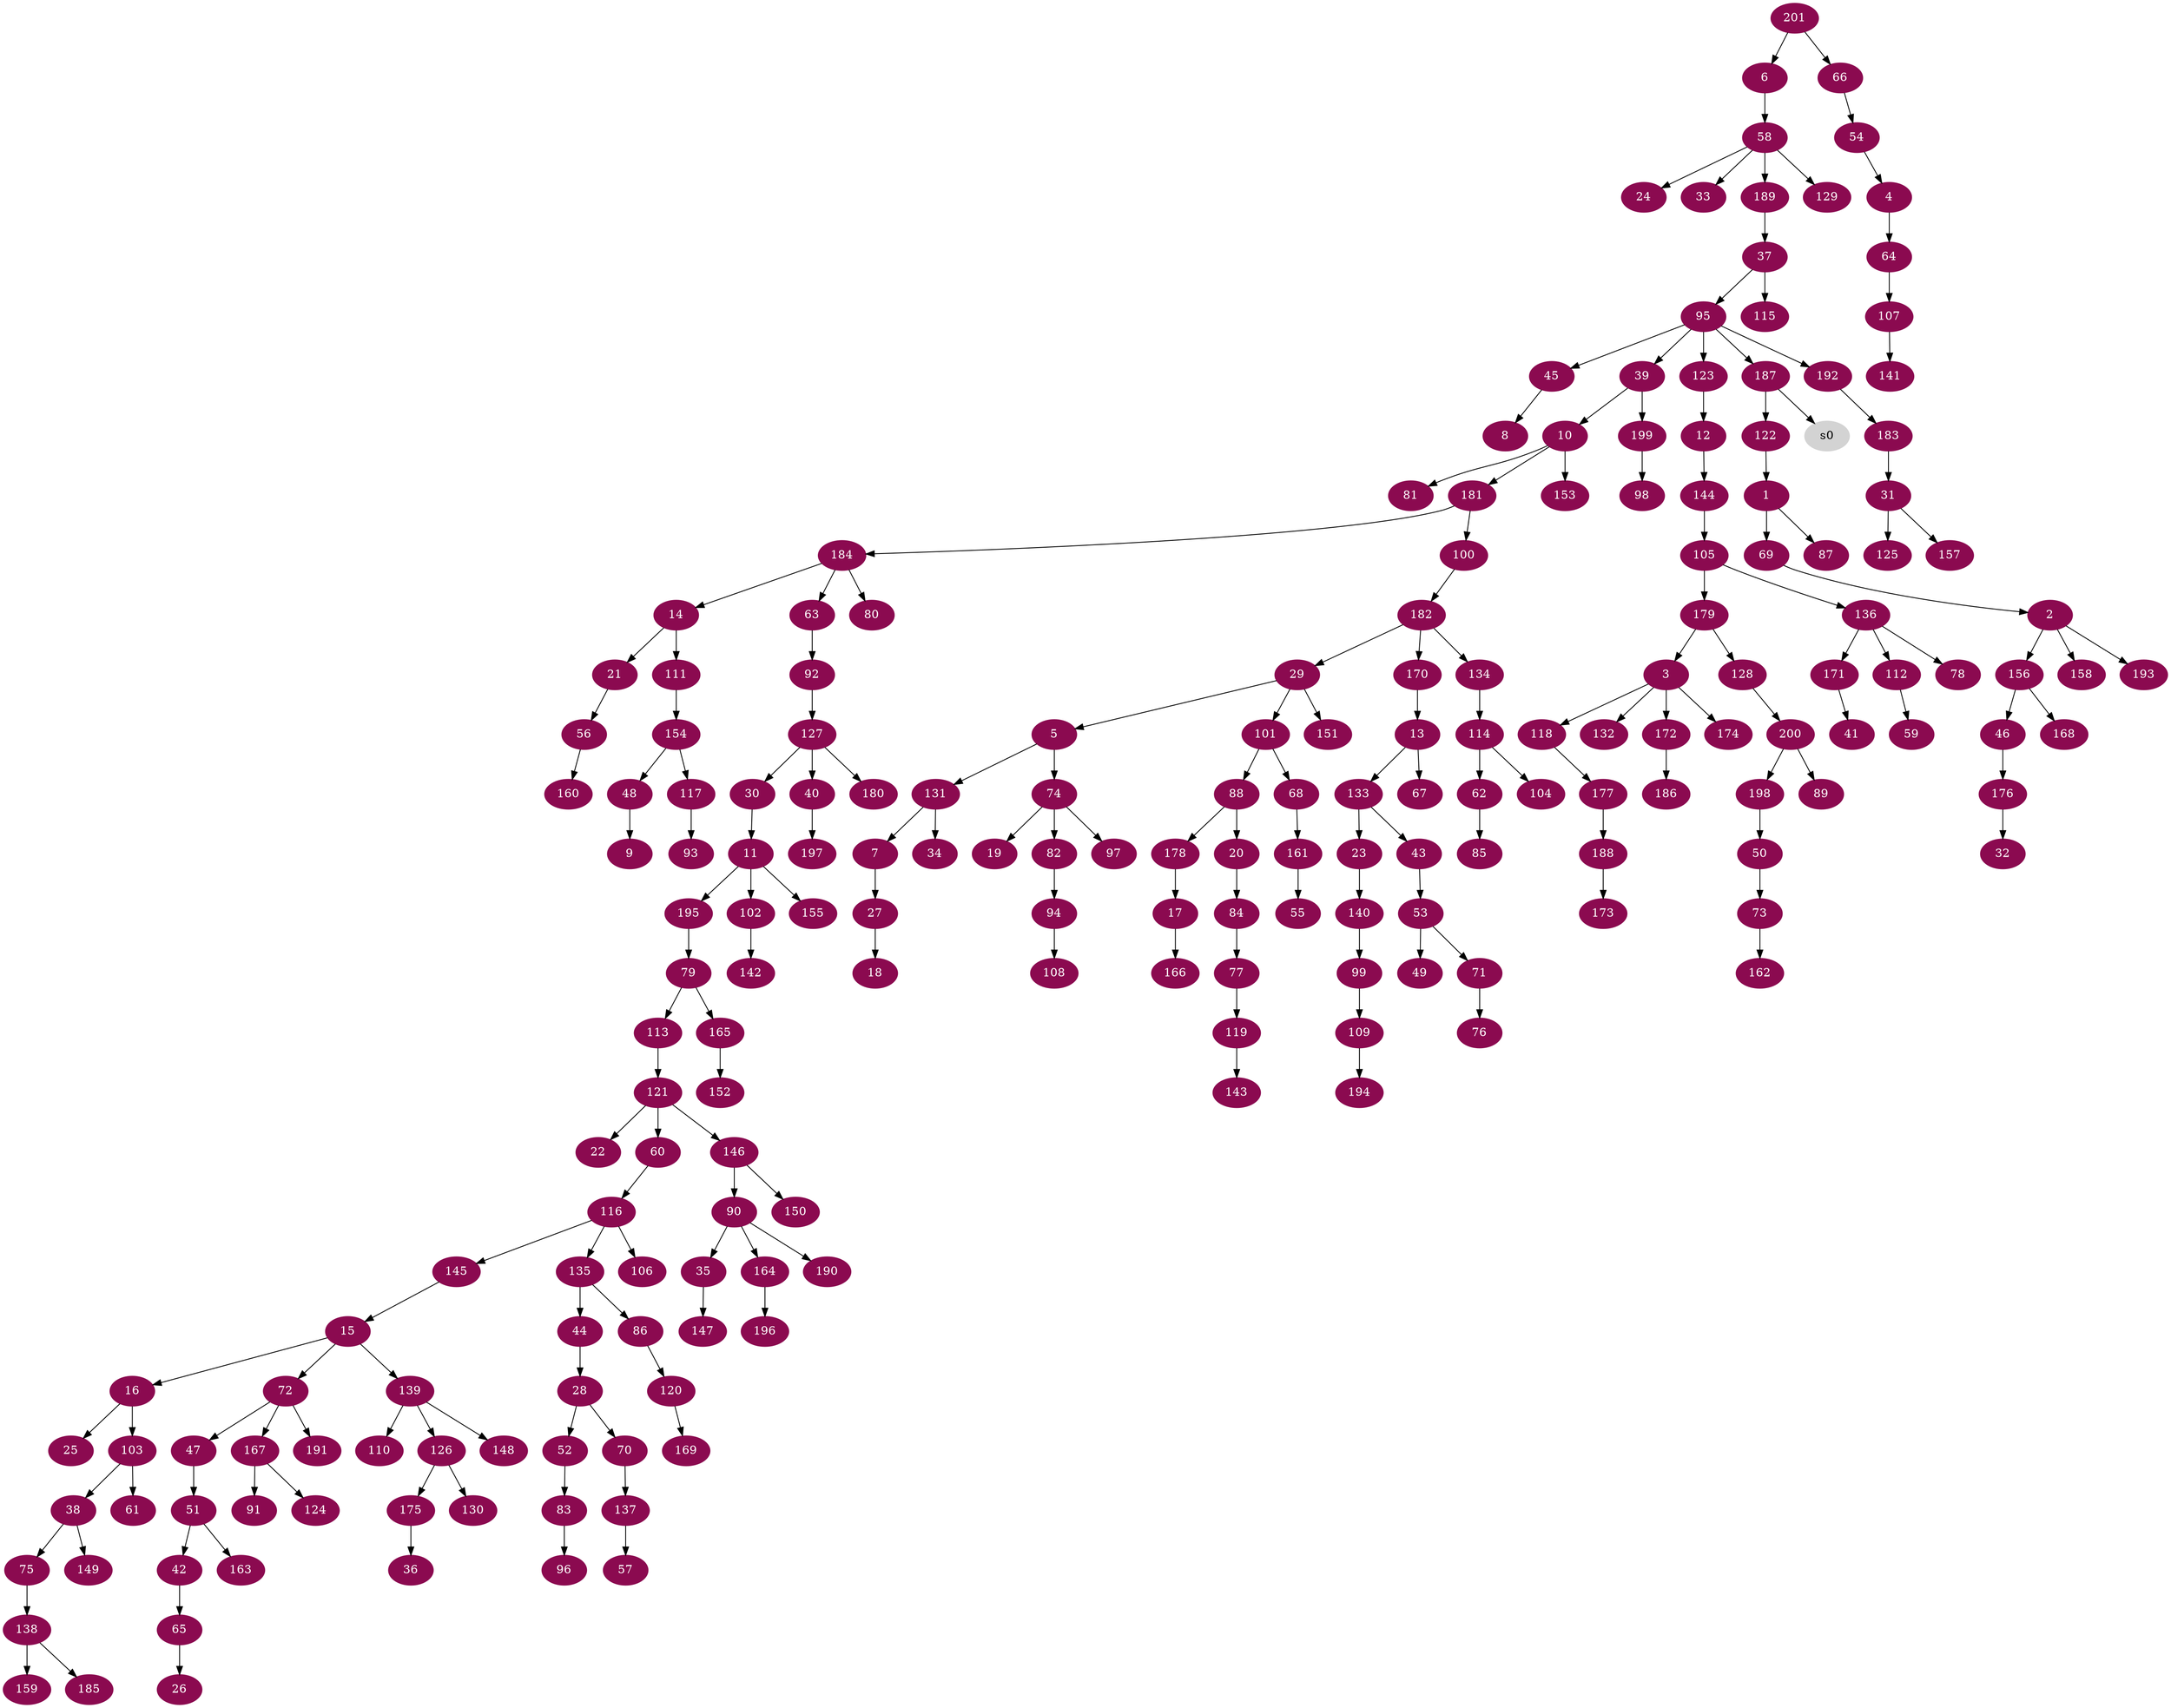 digraph G {
node [color=deeppink4, style=filled, fontcolor=white];
122 -> 1;
69 -> 2;
179 -> 3;
54 -> 4;
29 -> 5;
201 -> 6;
131 -> 7;
45 -> 8;
48 -> 9;
39 -> 10;
30 -> 11;
123 -> 12;
170 -> 13;
184 -> 14;
145 -> 15;
15 -> 16;
178 -> 17;
27 -> 18;
74 -> 19;
88 -> 20;
14 -> 21;
121 -> 22;
133 -> 23;
58 -> 24;
16 -> 25;
65 -> 26;
7 -> 27;
44 -> 28;
182 -> 29;
127 -> 30;
183 -> 31;
176 -> 32;
58 -> 33;
131 -> 34;
90 -> 35;
175 -> 36;
189 -> 37;
103 -> 38;
95 -> 39;
127 -> 40;
171 -> 41;
51 -> 42;
133 -> 43;
135 -> 44;
95 -> 45;
156 -> 46;
72 -> 47;
154 -> 48;
53 -> 49;
198 -> 50;
47 -> 51;
28 -> 52;
43 -> 53;
66 -> 54;
161 -> 55;
21 -> 56;
137 -> 57;
6 -> 58;
112 -> 59;
121 -> 60;
103 -> 61;
114 -> 62;
184 -> 63;
4 -> 64;
42 -> 65;
201 -> 66;
13 -> 67;
101 -> 68;
1 -> 69;
28 -> 70;
53 -> 71;
15 -> 72;
50 -> 73;
5 -> 74;
38 -> 75;
71 -> 76;
84 -> 77;
136 -> 78;
195 -> 79;
184 -> 80;
10 -> 81;
74 -> 82;
52 -> 83;
20 -> 84;
62 -> 85;
135 -> 86;
1 -> 87;
101 -> 88;
200 -> 89;
146 -> 90;
167 -> 91;
63 -> 92;
117 -> 93;
82 -> 94;
37 -> 95;
83 -> 96;
74 -> 97;
199 -> 98;
140 -> 99;
181 -> 100;
29 -> 101;
11 -> 102;
16 -> 103;
114 -> 104;
144 -> 105;
116 -> 106;
64 -> 107;
94 -> 108;
99 -> 109;
139 -> 110;
14 -> 111;
136 -> 112;
79 -> 113;
134 -> 114;
37 -> 115;
60 -> 116;
154 -> 117;
3 -> 118;
77 -> 119;
86 -> 120;
113 -> 121;
187 -> 122;
95 -> 123;
167 -> 124;
31 -> 125;
139 -> 126;
92 -> 127;
179 -> 128;
58 -> 129;
126 -> 130;
5 -> 131;
3 -> 132;
13 -> 133;
182 -> 134;
116 -> 135;
105 -> 136;
70 -> 137;
75 -> 138;
15 -> 139;
23 -> 140;
107 -> 141;
102 -> 142;
119 -> 143;
12 -> 144;
116 -> 145;
121 -> 146;
35 -> 147;
139 -> 148;
38 -> 149;
146 -> 150;
29 -> 151;
165 -> 152;
10 -> 153;
111 -> 154;
11 -> 155;
2 -> 156;
31 -> 157;
2 -> 158;
138 -> 159;
56 -> 160;
68 -> 161;
73 -> 162;
51 -> 163;
90 -> 164;
79 -> 165;
17 -> 166;
72 -> 167;
156 -> 168;
120 -> 169;
182 -> 170;
136 -> 171;
3 -> 172;
188 -> 173;
3 -> 174;
126 -> 175;
46 -> 176;
118 -> 177;
88 -> 178;
105 -> 179;
127 -> 180;
10 -> 181;
100 -> 182;
192 -> 183;
181 -> 184;
138 -> 185;
172 -> 186;
95 -> 187;
177 -> 188;
58 -> 189;
90 -> 190;
72 -> 191;
95 -> 192;
2 -> 193;
109 -> 194;
11 -> 195;
164 -> 196;
40 -> 197;
200 -> 198;
39 -> 199;
128 -> 200;
node [color=lightgrey, style=filled, fontcolor=black];
187 -> s0;
}
